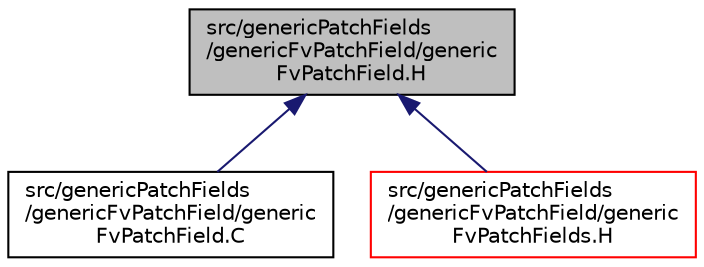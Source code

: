 digraph "src/genericPatchFields/genericFvPatchField/genericFvPatchField.H"
{
  bgcolor="transparent";
  edge [fontname="Helvetica",fontsize="10",labelfontname="Helvetica",labelfontsize="10"];
  node [fontname="Helvetica",fontsize="10",shape=record];
  Node1 [label="src/genericPatchFields\l/genericFvPatchField/generic\lFvPatchField.H",height=0.2,width=0.4,color="black", fillcolor="grey75", style="filled", fontcolor="black"];
  Node1 -> Node2 [dir="back",color="midnightblue",fontsize="10",style="solid",fontname="Helvetica"];
  Node2 [label="src/genericPatchFields\l/genericFvPatchField/generic\lFvPatchField.C",height=0.2,width=0.4,color="black",URL="$a06650.html"];
  Node1 -> Node3 [dir="back",color="midnightblue",fontsize="10",style="solid",fontname="Helvetica"];
  Node3 [label="src/genericPatchFields\l/genericFvPatchField/generic\lFvPatchFields.H",height=0.2,width=0.4,color="red",URL="$a06653.html"];
}
